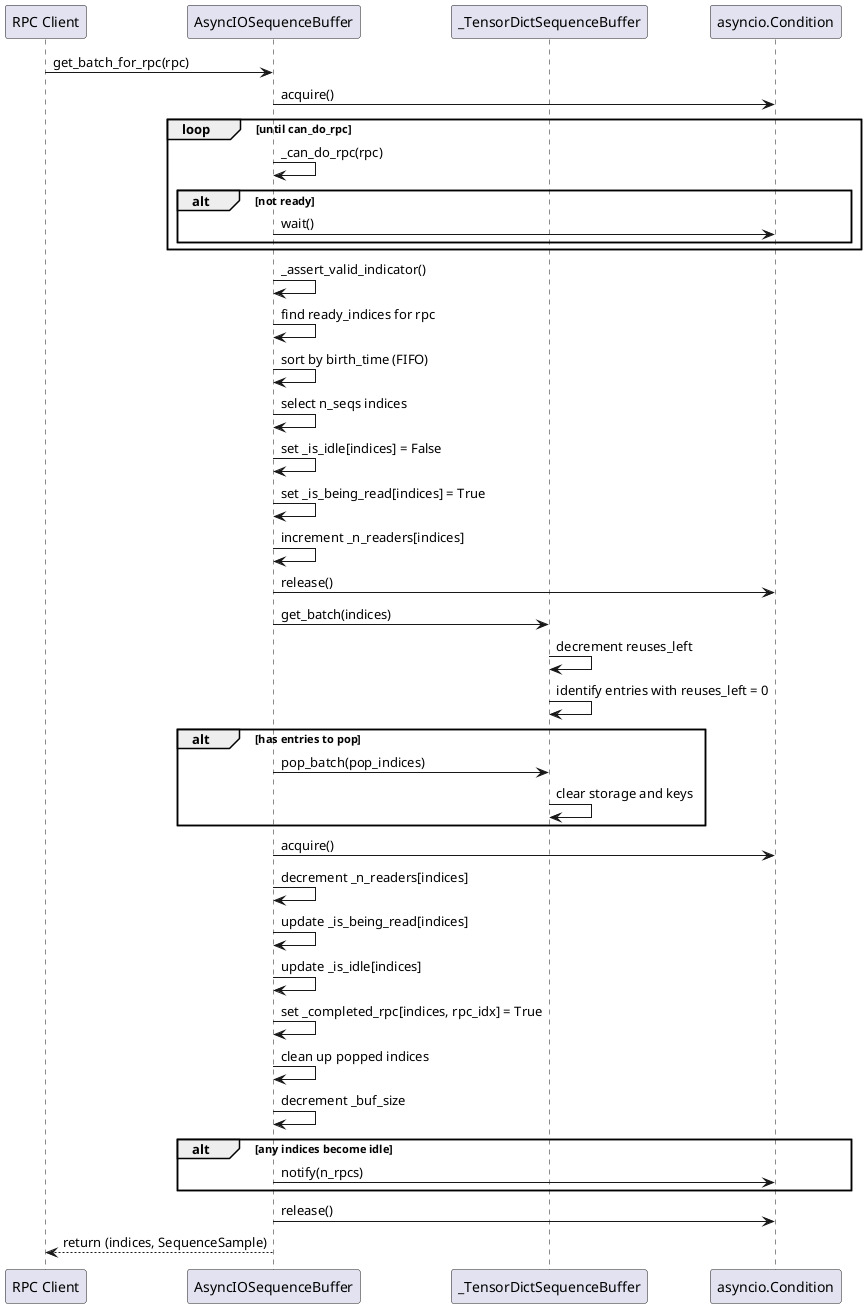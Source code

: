 @startuml GetBatchForRPCSequence

participant "RPC Client" as RPC
participant "AsyncIOSequenceBuffer" as Buffer
participant "_TensorDictSequenceBuffer" as Internal
participant "asyncio.Condition" as Lock

RPC -> Buffer: get_batch_for_rpc(rpc)
Buffer -> Lock: acquire()

loop until can_do_rpc
    Buffer -> Buffer: _can_do_rpc(rpc)
    alt not ready
        Buffer -> Lock: wait()
    end
end

Buffer -> Buffer: _assert_valid_indicator()
Buffer -> Buffer: find ready_indices for rpc
Buffer -> Buffer: sort by birth_time (FIFO)
Buffer -> Buffer: select n_seqs indices
Buffer -> Buffer: set _is_idle[indices] = False
Buffer -> Buffer: set _is_being_read[indices] = True
Buffer -> Buffer: increment _n_readers[indices]
Buffer -> Lock: release()

Buffer -> Internal: get_batch(indices)
Internal -> Internal: decrement reuses_left
Internal -> Internal: identify entries with reuses_left = 0

alt has entries to pop
    Buffer -> Internal: pop_batch(pop_indices)
    Internal -> Internal: clear storage and keys
end

Buffer -> Lock: acquire()
Buffer -> Buffer: decrement _n_readers[indices]
Buffer -> Buffer: update _is_being_read[indices]
Buffer -> Buffer: update _is_idle[indices]
Buffer -> Buffer: set _completed_rpc[indices, rpc_idx] = True
Buffer -> Buffer: clean up popped indices
Buffer -> Buffer: decrement _buf_size

alt any indices become idle
    Buffer -> Lock: notify(n_rpcs)
end

Buffer -> Lock: release()
Buffer --> RPC: return (indices, SequenceSample)

@enduml